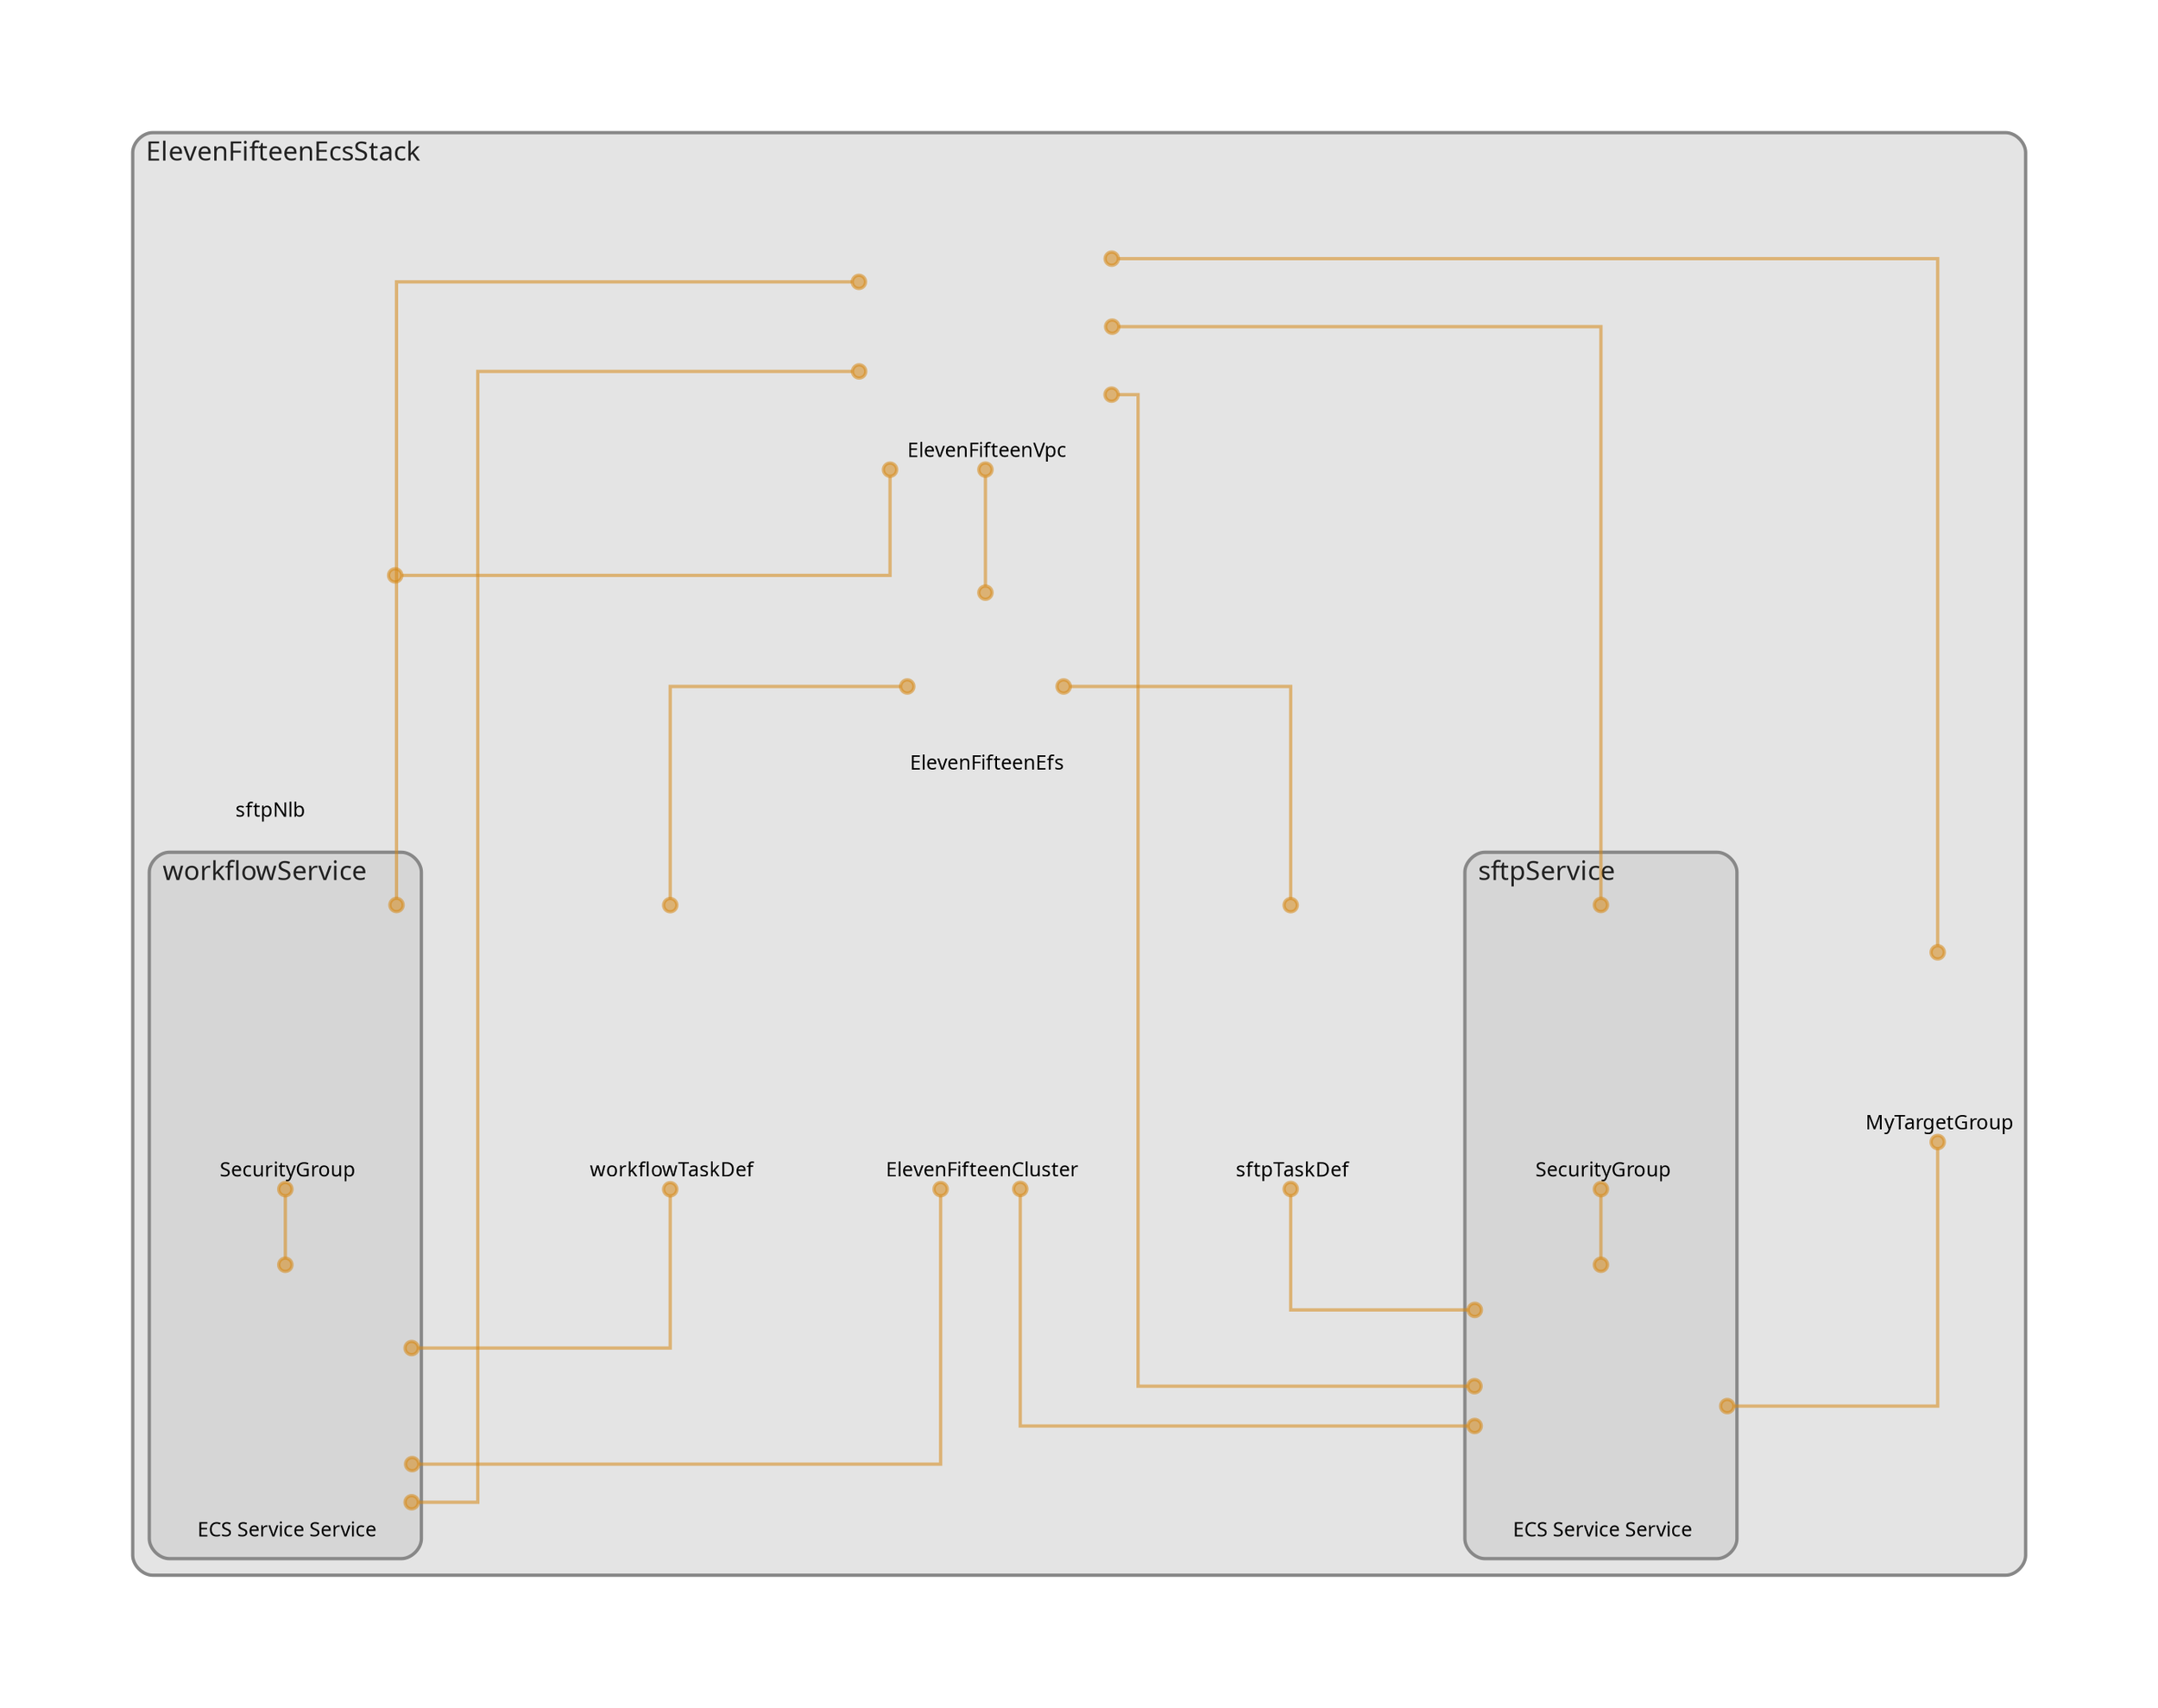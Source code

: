digraph "Diagram" {
  splines = "ortho";
  pad = "1.0";
  nodesep = "0.60";
  ranksep = "0.75";
  fontname = "Sans-Serif";
  fontsize = "15";
  dpi = "200";
  rankdir = "BT";
  compound = "true";
  fontcolor = "#222222";
  edge [
    color = "#D5871488",
    penwidth = 2,
    arrowhead = "dot",
    arrowtail = "dot",
  ];
  node [
    shape = "box",
    style = "rounded",
    fixedsize = true,
    width = 1.7,
    height = 1.7,
    labelloc = "c",
    imagescale = true,
    fontname = "Sans-Serif",
    fontsize = 8,
    margin = 8,
  ];
  subgraph "ElevenFifteenEcsStack" {
    subgraph "cluster-SubGraph.ElevenFifteenEcsStack" {
      graph [
        label = "ElevenFifteenEcsStack",
        labelloc = "b",
        labeljust = "l",
        margin = "10",
        fontsize = "16",
        penwidth = "2",
        pencolor = "#888888",
        style = "filled,rounded",
        fillcolor = "#e4e4e4",
      ];
      "ElevenFifteenEcsStack/ElevenFifteenVpc" [
        label = " ElevenFifteenVpc",
        fontsize = 12,
        image = "/Users/matthewdvertola/dev_projects/1115-hub/support/infrastructure/node_modules/cdk-dia/icons/aws/Service/Arch_Networking-Content/64/Arch_Amazon-Virtual-Private-Cloud_64@5x.png",
        imagescale = "true",
        imagepos = "tc",
        penwidth = "0",
        shape = "node",
        fixedsize = "true",
        labelloc = "b",
        width = 2,
        height = 2.266,
      ];
      "ElevenFifteenEcsStack/ElevenFifteenCluster" [
        label = " ElevenFifteenCluster",
        fontsize = 12,
        image = "/Users/matthewdvertola/dev_projects/1115-hub/support/infrastructure/node_modules/cdk-dia/icons/aws/Service/Arch_Compute/64/Arch_Amazon-Elastic-Container-Service_64@5x.png",
        imagescale = "true",
        imagepos = "tc",
        penwidth = "0",
        shape = "node",
        fixedsize = "true",
        labelloc = "b",
        width = 2,
        height = 2.266,
      ];
      "ElevenFifteenEcsStack/ElevenFifteenEfs" [
        label = " ElevenFifteenEfs",
        fontsize = 12,
        image = "/Users/matthewdvertola/dev_projects/1115-hub/support/infrastructure/node_modules/cdk-dia/icons/aws/Service/Arch_Storage/64/Arch_Amazon-Elastic-File-System_64@5x.png",
        imagescale = "true",
        imagepos = "tc",
        penwidth = "0",
        shape = "node",
        fixedsize = "true",
        labelloc = "b",
        width = 1.2,
        height = 1.466,
      ];
      "ElevenFifteenEcsStack/sftpTaskDef" [
        label = " sftpTaskDef",
        fontsize = 12,
        image = "/Users/matthewdvertola/dev_projects/1115-hub/support/infrastructure/node_modules/cdk-dia/icons/aws/Resource/Res_Containers/Res_48_Dark/Res_Amazon-Elastic-Container-Service_Task_48_Dark_gen.png",
        imagescale = "true",
        imagepos = "tc",
        penwidth = "0",
        shape = "node",
        fixedsize = "true",
        labelloc = "b",
        width = 2,
        height = 2.266,
      ];
      "ElevenFifteenEcsStack/workflowTaskDef" [
        label = " workflowTaskDef",
        fontsize = 12,
        image = "/Users/matthewdvertola/dev_projects/1115-hub/support/infrastructure/node_modules/cdk-dia/icons/aws/Resource/Res_Containers/Res_48_Dark/Res_Amazon-Elastic-Container-Service_Task_48_Dark_gen.png",
        imagescale = "true",
        imagepos = "tc",
        penwidth = "0",
        shape = "node",
        fixedsize = "true",
        labelloc = "b",
        width = 2,
        height = 2.266,
      ];
      "ElevenFifteenEcsStack/sftpNlb" [
        label = " sftpNlb",
        fontsize = 12,
        image = "/Users/matthewdvertola/dev_projects/1115-hub/support/infrastructure/node_modules/cdk-dia/icons/aws/Service/Arch_Networking-Content/64/Arch_Elastic-Load-Balancing_64@5x.png",
        imagescale = "true",
        imagepos = "tc",
        penwidth = "0",
        shape = "node",
        fixedsize = "true",
        labelloc = "b",
        width = 2,
        height = 2.266,
      ];
      "ElevenFifteenEcsStack/MyTargetGroup" [
        label = " MyTargetGroup",
        fontsize = 12,
        image = "/Users/matthewdvertola/dev_projects/1115-hub/support/infrastructure/node_modules/cdk-dia/icons/aws/Resource/Res_Networking-and-Content-Delivery/Res_48_Dark/Res_Elastic-Load-Balancing_Application-Load-Balancer_48_Dark_gen.png",
        imagescale = "true",
        imagepos = "tc",
        penwidth = "0",
        shape = "node",
        fixedsize = "true",
        labelloc = "b",
        width = 1.2,
        height = 1.466,
      ];
      subgraph "cluster-SubGraph.sftpService" {
        graph [
          label = "sftpService",
          labelloc = "b",
          labeljust = "l",
          margin = "10",
          fontsize = "16",
          penwidth = "2",
          pencolor = "#888888",
          style = "filled,rounded",
          fillcolor = "#d6d6d6",
        ];
        "ElevenFifteenEcsStack/sftpService/Service" [
          label = " ECS Service Service",
          fontsize = 12,
          image = "/Users/matthewdvertola/dev_projects/1115-hub/support/infrastructure/node_modules/cdk-dia/icons/aws/Resource/Res_Containers/Res_48_Dark/Res_Amazon-Elastic-Container-Service_Service_48_Dark_gen.png",
          imagescale = "true",
          imagepos = "tc",
          penwidth = "0",
          shape = "node",
          fixedsize = "true",
          labelloc = "b",
          width = 2,
          height = 2.266,
        ];
        "ElevenFifteenEcsStack/sftpService/SecurityGroup" [
          label = " SecurityGroup",
          fontsize = 12,
          image = "/Users/matthewdvertola/dev_projects/1115-hub/support/infrastructure/node_modules/cdk-dia/icons/aws/security_group.png",
          imagescale = "true",
          imagepos = "tc",
          penwidth = "0",
          shape = "node",
          fixedsize = "true",
          labelloc = "b",
          width = 2,
          height = 2.266,
        ];
      }
      subgraph "cluster-SubGraph.workflowService" {
        graph [
          label = "workflowService",
          labelloc = "b",
          labeljust = "l",
          margin = "10",
          fontsize = "16",
          penwidth = "2",
          pencolor = "#888888",
          style = "filled,rounded",
          fillcolor = "#d6d6d6",
        ];
        "ElevenFifteenEcsStack/workflowService/Service" [
          label = " ECS Service Service",
          fontsize = 12,
          image = "/Users/matthewdvertola/dev_projects/1115-hub/support/infrastructure/node_modules/cdk-dia/icons/aws/Resource/Res_Containers/Res_48_Dark/Res_Amazon-Elastic-Container-Service_Service_48_Dark_gen.png",
          imagescale = "true",
          imagepos = "tc",
          penwidth = "0",
          shape = "node",
          fixedsize = "true",
          labelloc = "b",
          width = 2,
          height = 2.266,
        ];
        "ElevenFifteenEcsStack/workflowService/SecurityGroup" [
          label = " SecurityGroup",
          fontsize = 12,
          image = "/Users/matthewdvertola/dev_projects/1115-hub/support/infrastructure/node_modules/cdk-dia/icons/aws/security_group.png",
          imagescale = "true",
          imagepos = "tc",
          penwidth = "0",
          shape = "node",
          fixedsize = "true",
          labelloc = "b",
          width = 2,
          height = 2.266,
        ];
      }
    }
  }
  "ElevenFifteenEcsStack/ElevenFifteenEfs" -> "ElevenFifteenEcsStack/ElevenFifteenVpc" [
    dir = "both",
  ];
  "ElevenFifteenEcsStack/sftpTaskDef" -> "ElevenFifteenEcsStack/ElevenFifteenEfs" [
    dir = "both",
  ];
  "ElevenFifteenEcsStack/workflowTaskDef" -> "ElevenFifteenEcsStack/ElevenFifteenEfs" [
    dir = "both",
  ];
  "ElevenFifteenEcsStack/sftpNlb" -> "ElevenFifteenEcsStack/ElevenFifteenVpc" [
    dir = "both",
  ];
  "ElevenFifteenEcsStack/MyTargetGroup" -> "ElevenFifteenEcsStack/ElevenFifteenVpc" [
    dir = "both",
  ];
  "ElevenFifteenEcsStack/sftpService/Service" -> "ElevenFifteenEcsStack/ElevenFifteenVpc" [
    dir = "both",
  ];
  "ElevenFifteenEcsStack/sftpService/Service" -> "ElevenFifteenEcsStack/ElevenFifteenCluster" [
    dir = "both",
  ];
  "ElevenFifteenEcsStack/sftpService/Service" -> "ElevenFifteenEcsStack/sftpTaskDef" [
    dir = "both",
  ];
  "ElevenFifteenEcsStack/sftpService/Service" -> "ElevenFifteenEcsStack/MyTargetGroup" [
    dir = "both",
  ];
  "ElevenFifteenEcsStack/sftpService/Service" -> "ElevenFifteenEcsStack/sftpService/SecurityGroup" [
    dir = "both",
  ];
  "ElevenFifteenEcsStack/sftpService/SecurityGroup" -> "ElevenFifteenEcsStack/ElevenFifteenVpc" [
    dir = "both",
  ];
  "ElevenFifteenEcsStack/workflowService/Service" -> "ElevenFifteenEcsStack/ElevenFifteenVpc" [
    dir = "both",
  ];
  "ElevenFifteenEcsStack/workflowService/Service" -> "ElevenFifteenEcsStack/ElevenFifteenCluster" [
    dir = "both",
  ];
  "ElevenFifteenEcsStack/workflowService/Service" -> "ElevenFifteenEcsStack/workflowTaskDef" [
    dir = "both",
  ];
  "ElevenFifteenEcsStack/workflowService/Service" -> "ElevenFifteenEcsStack/workflowService/SecurityGroup" [
    dir = "both",
  ];
  "ElevenFifteenEcsStack/workflowService/SecurityGroup" -> "ElevenFifteenEcsStack/ElevenFifteenVpc" [
    dir = "both",
  ];
}